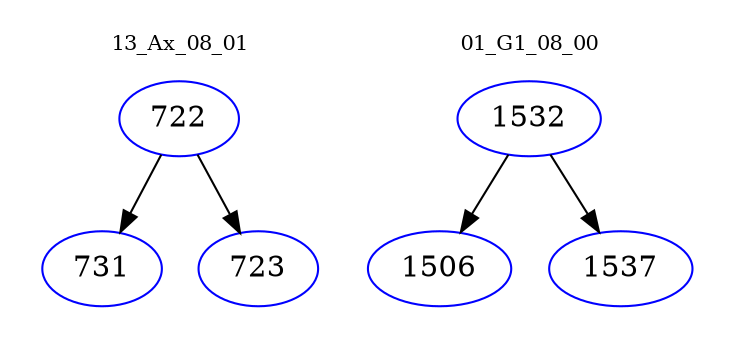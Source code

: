 digraph{
subgraph cluster_0 {
color = white
label = "13_Ax_08_01";
fontsize=10;
T0_722 [label="722", color="blue"]
T0_722 -> T0_731 [color="black"]
T0_731 [label="731", color="blue"]
T0_722 -> T0_723 [color="black"]
T0_723 [label="723", color="blue"]
}
subgraph cluster_1 {
color = white
label = "01_G1_08_00";
fontsize=10;
T1_1532 [label="1532", color="blue"]
T1_1532 -> T1_1506 [color="black"]
T1_1506 [label="1506", color="blue"]
T1_1532 -> T1_1537 [color="black"]
T1_1537 [label="1537", color="blue"]
}
}

